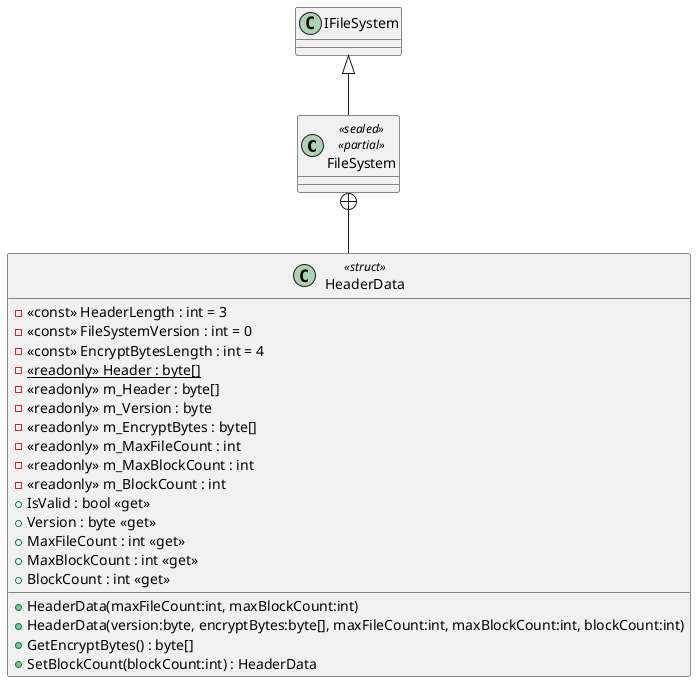 @startuml
class FileSystem <<sealed>> <<partial>> {
}
class HeaderData <<struct>> {
    - <<const>> HeaderLength : int = 3
    - <<const>> FileSystemVersion : int = 0
    - <<const>> EncryptBytesLength : int = 4
    - {static} <<readonly>> Header : byte[]
    - <<readonly>> m_Header : byte[]
    - <<readonly>> m_Version : byte
    - <<readonly>> m_EncryptBytes : byte[]
    - <<readonly>> m_MaxFileCount : int
    - <<readonly>> m_MaxBlockCount : int
    - <<readonly>> m_BlockCount : int
    + HeaderData(maxFileCount:int, maxBlockCount:int)
    + HeaderData(version:byte, encryptBytes:byte[], maxFileCount:int, maxBlockCount:int, blockCount:int)
    + IsValid : bool <<get>>
    + Version : byte <<get>>
    + MaxFileCount : int <<get>>
    + MaxBlockCount : int <<get>>
    + BlockCount : int <<get>>
    + GetEncryptBytes() : byte[]
    + SetBlockCount(blockCount:int) : HeaderData
}
IFileSystem <|-- FileSystem
FileSystem +-- HeaderData
@enduml
